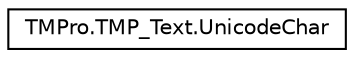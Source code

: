 digraph "Graphical Class Hierarchy"
{
 // LATEX_PDF_SIZE
  edge [fontname="Helvetica",fontsize="10",labelfontname="Helvetica",labelfontsize="10"];
  node [fontname="Helvetica",fontsize="10",shape=record];
  rankdir="LR";
  Node0 [label="TMPro.TMP_Text.UnicodeChar",height=0.2,width=0.4,color="black", fillcolor="white", style="filled",URL="$struct_t_m_pro_1_1_t_m_p___text_1_1_unicode_char.html",tooltip=" "];
}
